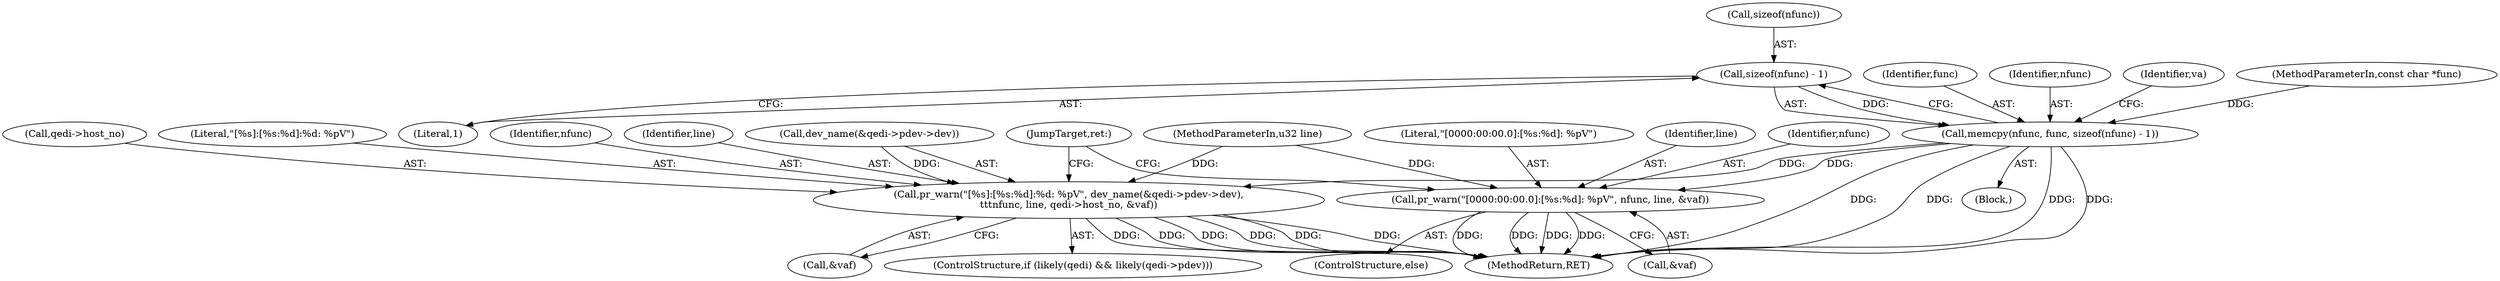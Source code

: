 digraph "1_linux_c09581a52765a85f19fc35340127396d5e3379cc_2@API" {
"1000117" [label="(Call,sizeof(nfunc) - 1)"];
"1000114" [label="(Call,memcpy(nfunc, func, sizeof(nfunc) - 1))"];
"1000149" [label="(Call,pr_warn(\"[%s]:[%s:%d]:%d: %pV\", dev_name(&qedi->pdev->dev),\n\t\t\tnfunc, line, qedi->host_no, &vaf))"];
"1000166" [label="(Call,pr_warn(\"[0000:00:00.0]:[%s:%d]: %pV\", nfunc, line, &vaf))"];
"1000166" [label="(Call,pr_warn(\"[0000:00:00.0]:[%s:%d]: %pV\", nfunc, line, &vaf))"];
"1000160" [label="(Call,qedi->host_no)"];
"1000150" [label="(Literal,\"[%s]:[%s:%d]:%d: %pV\")"];
"1000103" [label="(MethodParameterIn,u32 line)"];
"1000116" [label="(Identifier,func)"];
"1000163" [label="(Call,&vaf)"];
"1000158" [label="(Identifier,nfunc)"];
"1000115" [label="(Identifier,nfunc)"];
"1000175" [label="(MethodReturn,RET)"];
"1000122" [label="(Identifier,va)"];
"1000169" [label="(Identifier,line)"];
"1000170" [label="(Call,&vaf)"];
"1000165" [label="(ControlStructure,else)"];
"1000168" [label="(Identifier,nfunc)"];
"1000167" [label="(Literal,\"[0000:00:00.0]:[%s:%d]: %pV\")"];
"1000159" [label="(Identifier,line)"];
"1000149" [label="(Call,pr_warn(\"[%s]:[%s:%d]:%d: %pV\", dev_name(&qedi->pdev->dev),\n\t\t\tnfunc, line, qedi->host_no, &vaf))"];
"1000102" [label="(MethodParameterIn,const char *func)"];
"1000172" [label="(JumpTarget,ret:)"];
"1000141" [label="(ControlStructure,if (likely(qedi) && likely(qedi->pdev)))"];
"1000114" [label="(Call,memcpy(nfunc, func, sizeof(nfunc) - 1))"];
"1000151" [label="(Call,dev_name(&qedi->pdev->dev))"];
"1000105" [label="(Block,)"];
"1000120" [label="(Literal,1)"];
"1000118" [label="(Call,sizeof(nfunc))"];
"1000117" [label="(Call,sizeof(nfunc) - 1)"];
"1000117" -> "1000114"  [label="AST: "];
"1000117" -> "1000120"  [label="CFG: "];
"1000118" -> "1000117"  [label="AST: "];
"1000120" -> "1000117"  [label="AST: "];
"1000114" -> "1000117"  [label="CFG: "];
"1000117" -> "1000114"  [label="DDG: "];
"1000114" -> "1000105"  [label="AST: "];
"1000115" -> "1000114"  [label="AST: "];
"1000116" -> "1000114"  [label="AST: "];
"1000122" -> "1000114"  [label="CFG: "];
"1000114" -> "1000175"  [label="DDG: "];
"1000114" -> "1000175"  [label="DDG: "];
"1000114" -> "1000175"  [label="DDG: "];
"1000114" -> "1000175"  [label="DDG: "];
"1000102" -> "1000114"  [label="DDG: "];
"1000114" -> "1000149"  [label="DDG: "];
"1000114" -> "1000166"  [label="DDG: "];
"1000149" -> "1000141"  [label="AST: "];
"1000149" -> "1000163"  [label="CFG: "];
"1000150" -> "1000149"  [label="AST: "];
"1000151" -> "1000149"  [label="AST: "];
"1000158" -> "1000149"  [label="AST: "];
"1000159" -> "1000149"  [label="AST: "];
"1000160" -> "1000149"  [label="AST: "];
"1000163" -> "1000149"  [label="AST: "];
"1000172" -> "1000149"  [label="CFG: "];
"1000149" -> "1000175"  [label="DDG: "];
"1000149" -> "1000175"  [label="DDG: "];
"1000149" -> "1000175"  [label="DDG: "];
"1000149" -> "1000175"  [label="DDG: "];
"1000149" -> "1000175"  [label="DDG: "];
"1000149" -> "1000175"  [label="DDG: "];
"1000151" -> "1000149"  [label="DDG: "];
"1000103" -> "1000149"  [label="DDG: "];
"1000166" -> "1000165"  [label="AST: "];
"1000166" -> "1000170"  [label="CFG: "];
"1000167" -> "1000166"  [label="AST: "];
"1000168" -> "1000166"  [label="AST: "];
"1000169" -> "1000166"  [label="AST: "];
"1000170" -> "1000166"  [label="AST: "];
"1000172" -> "1000166"  [label="CFG: "];
"1000166" -> "1000175"  [label="DDG: "];
"1000166" -> "1000175"  [label="DDG: "];
"1000166" -> "1000175"  [label="DDG: "];
"1000166" -> "1000175"  [label="DDG: "];
"1000103" -> "1000166"  [label="DDG: "];
}
